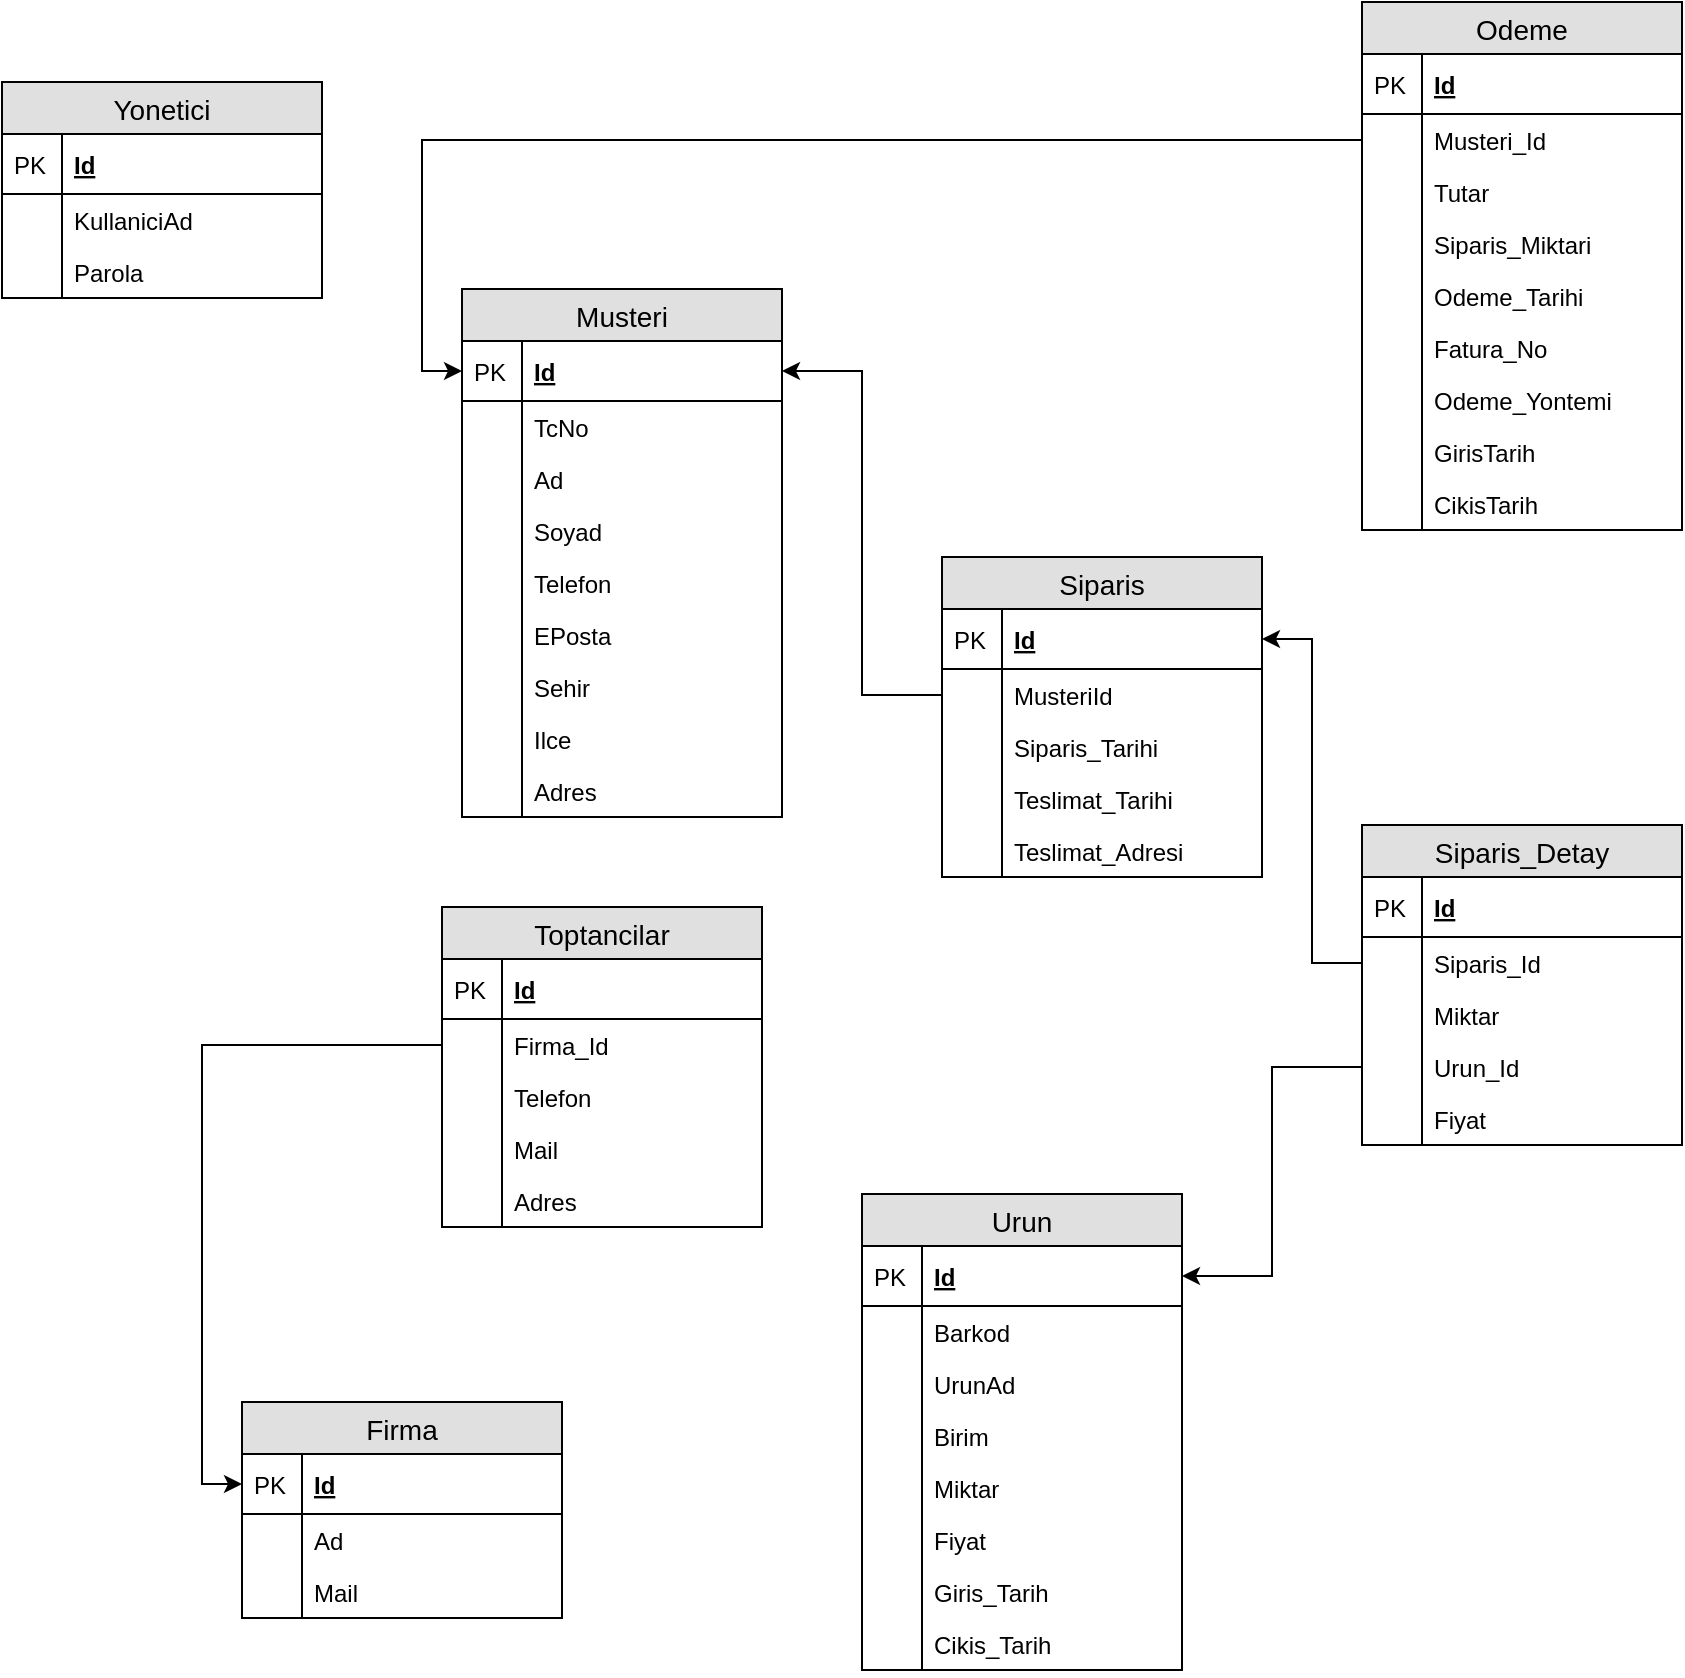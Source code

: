 <mxfile version="12.6.5" type="device"><diagram id="rigr136T71A15XiU3CnL" name="Page-1"><mxGraphModel dx="614" dy="652" grid="1" gridSize="10" guides="1" tooltips="1" connect="1" arrows="1" fold="1" page="1" pageScale="1" pageWidth="3300" pageHeight="4681" math="0" shadow="0"><root><mxCell id="0"/><mxCell id="1" parent="0"/><mxCell id="oKua-kGSN4Z7FKgRH9R5-1" value="Musteri" style="swimlane;fontStyle=0;childLayout=stackLayout;horizontal=1;startSize=26;fillColor=#e0e0e0;horizontalStack=0;resizeParent=1;resizeParentMax=0;resizeLast=0;collapsible=1;marginBottom=0;swimlaneFillColor=#ffffff;align=center;fontSize=14;" parent="1" vertex="1"><mxGeometry x="450" y="323.5" width="160" height="264" as="geometry"/></mxCell><mxCell id="oKua-kGSN4Z7FKgRH9R5-2" value="Id" style="shape=partialRectangle;top=0;left=0;right=0;bottom=1;align=left;verticalAlign=middle;fillColor=none;spacingLeft=34;spacingRight=4;overflow=hidden;rotatable=0;points=[[0,0.5],[1,0.5]];portConstraint=eastwest;dropTarget=0;fontStyle=5;fontSize=12;" parent="oKua-kGSN4Z7FKgRH9R5-1" vertex="1"><mxGeometry y="26" width="160" height="30" as="geometry"/></mxCell><mxCell id="oKua-kGSN4Z7FKgRH9R5-3" value="PK" style="shape=partialRectangle;top=0;left=0;bottom=0;fillColor=none;align=left;verticalAlign=middle;spacingLeft=4;spacingRight=4;overflow=hidden;rotatable=0;points=[];portConstraint=eastwest;part=1;fontSize=12;" parent="oKua-kGSN4Z7FKgRH9R5-2" vertex="1" connectable="0"><mxGeometry width="30" height="30" as="geometry"/></mxCell><mxCell id="oKua-kGSN4Z7FKgRH9R5-4" value="TcNo" style="shape=partialRectangle;top=0;left=0;right=0;bottom=0;align=left;verticalAlign=top;fillColor=none;spacingLeft=34;spacingRight=4;overflow=hidden;rotatable=0;points=[[0,0.5],[1,0.5]];portConstraint=eastwest;dropTarget=0;fontSize=12;" parent="oKua-kGSN4Z7FKgRH9R5-1" vertex="1"><mxGeometry y="56" width="160" height="26" as="geometry"/></mxCell><mxCell id="oKua-kGSN4Z7FKgRH9R5-5" value="" style="shape=partialRectangle;top=0;left=0;bottom=0;fillColor=none;align=left;verticalAlign=top;spacingLeft=4;spacingRight=4;overflow=hidden;rotatable=0;points=[];portConstraint=eastwest;part=1;fontSize=12;" parent="oKua-kGSN4Z7FKgRH9R5-4" vertex="1" connectable="0"><mxGeometry width="30" height="26" as="geometry"/></mxCell><mxCell id="oKua-kGSN4Z7FKgRH9R5-6" value="Ad" style="shape=partialRectangle;top=0;left=0;right=0;bottom=0;align=left;verticalAlign=top;fillColor=none;spacingLeft=34;spacingRight=4;overflow=hidden;rotatable=0;points=[[0,0.5],[1,0.5]];portConstraint=eastwest;dropTarget=0;fontSize=12;" parent="oKua-kGSN4Z7FKgRH9R5-1" vertex="1"><mxGeometry y="82" width="160" height="26" as="geometry"/></mxCell><mxCell id="oKua-kGSN4Z7FKgRH9R5-7" value="" style="shape=partialRectangle;top=0;left=0;bottom=0;fillColor=none;align=left;verticalAlign=top;spacingLeft=4;spacingRight=4;overflow=hidden;rotatable=0;points=[];portConstraint=eastwest;part=1;fontSize=12;" parent="oKua-kGSN4Z7FKgRH9R5-6" vertex="1" connectable="0"><mxGeometry width="30" height="26" as="geometry"/></mxCell><mxCell id="oKua-kGSN4Z7FKgRH9R5-8" value="Soyad" style="shape=partialRectangle;top=0;left=0;right=0;bottom=0;align=left;verticalAlign=top;fillColor=none;spacingLeft=34;spacingRight=4;overflow=hidden;rotatable=0;points=[[0,0.5],[1,0.5]];portConstraint=eastwest;dropTarget=0;fontSize=12;" parent="oKua-kGSN4Z7FKgRH9R5-1" vertex="1"><mxGeometry y="108" width="160" height="26" as="geometry"/></mxCell><mxCell id="oKua-kGSN4Z7FKgRH9R5-9" value="" style="shape=partialRectangle;top=0;left=0;bottom=0;fillColor=none;align=left;verticalAlign=top;spacingLeft=4;spacingRight=4;overflow=hidden;rotatable=0;points=[];portConstraint=eastwest;part=1;fontSize=12;" parent="oKua-kGSN4Z7FKgRH9R5-8" vertex="1" connectable="0"><mxGeometry width="30" height="26" as="geometry"/></mxCell><mxCell id="oKua-kGSN4Z7FKgRH9R5-12" value="Telefon" style="shape=partialRectangle;top=0;left=0;right=0;bottom=0;align=left;verticalAlign=top;fillColor=none;spacingLeft=34;spacingRight=4;overflow=hidden;rotatable=0;points=[[0,0.5],[1,0.5]];portConstraint=eastwest;dropTarget=0;fontSize=12;" parent="oKua-kGSN4Z7FKgRH9R5-1" vertex="1"><mxGeometry y="134" width="160" height="26" as="geometry"/></mxCell><mxCell id="oKua-kGSN4Z7FKgRH9R5-13" value="" style="shape=partialRectangle;top=0;left=0;bottom=0;fillColor=none;align=left;verticalAlign=top;spacingLeft=4;spacingRight=4;overflow=hidden;rotatable=0;points=[];portConstraint=eastwest;part=1;fontSize=12;" parent="oKua-kGSN4Z7FKgRH9R5-12" vertex="1" connectable="0"><mxGeometry width="30" height="26" as="geometry"/></mxCell><mxCell id="oKua-kGSN4Z7FKgRH9R5-14" value="EPosta" style="shape=partialRectangle;top=0;left=0;right=0;bottom=0;align=left;verticalAlign=top;fillColor=none;spacingLeft=34;spacingRight=4;overflow=hidden;rotatable=0;points=[[0,0.5],[1,0.5]];portConstraint=eastwest;dropTarget=0;fontSize=12;" parent="oKua-kGSN4Z7FKgRH9R5-1" vertex="1"><mxGeometry y="160" width="160" height="26" as="geometry"/></mxCell><mxCell id="oKua-kGSN4Z7FKgRH9R5-15" value="" style="shape=partialRectangle;top=0;left=0;bottom=0;fillColor=none;align=left;verticalAlign=top;spacingLeft=4;spacingRight=4;overflow=hidden;rotatable=0;points=[];portConstraint=eastwest;part=1;fontSize=12;" parent="oKua-kGSN4Z7FKgRH9R5-14" vertex="1" connectable="0"><mxGeometry width="30" height="26" as="geometry"/></mxCell><mxCell id="oKua-kGSN4Z7FKgRH9R5-16" value="Sehir" style="shape=partialRectangle;top=0;left=0;right=0;bottom=0;align=left;verticalAlign=top;fillColor=none;spacingLeft=34;spacingRight=4;overflow=hidden;rotatable=0;points=[[0,0.5],[1,0.5]];portConstraint=eastwest;dropTarget=0;fontSize=12;" parent="oKua-kGSN4Z7FKgRH9R5-1" vertex="1"><mxGeometry y="186" width="160" height="26" as="geometry"/></mxCell><mxCell id="oKua-kGSN4Z7FKgRH9R5-17" value="" style="shape=partialRectangle;top=0;left=0;bottom=0;fillColor=none;align=left;verticalAlign=top;spacingLeft=4;spacingRight=4;overflow=hidden;rotatable=0;points=[];portConstraint=eastwest;part=1;fontSize=12;" parent="oKua-kGSN4Z7FKgRH9R5-16" vertex="1" connectable="0"><mxGeometry width="30" height="26" as="geometry"/></mxCell><mxCell id="oKua-kGSN4Z7FKgRH9R5-18" value="Ilce" style="shape=partialRectangle;top=0;left=0;right=0;bottom=0;align=left;verticalAlign=top;fillColor=none;spacingLeft=34;spacingRight=4;overflow=hidden;rotatable=0;points=[[0,0.5],[1,0.5]];portConstraint=eastwest;dropTarget=0;fontSize=12;" parent="oKua-kGSN4Z7FKgRH9R5-1" vertex="1"><mxGeometry y="212" width="160" height="26" as="geometry"/></mxCell><mxCell id="oKua-kGSN4Z7FKgRH9R5-19" value="" style="shape=partialRectangle;top=0;left=0;bottom=0;fillColor=none;align=left;verticalAlign=top;spacingLeft=4;spacingRight=4;overflow=hidden;rotatable=0;points=[];portConstraint=eastwest;part=1;fontSize=12;" parent="oKua-kGSN4Z7FKgRH9R5-18" vertex="1" connectable="0"><mxGeometry width="30" height="26" as="geometry"/></mxCell><mxCell id="oKua-kGSN4Z7FKgRH9R5-20" value="Adres" style="shape=partialRectangle;top=0;left=0;right=0;bottom=0;align=left;verticalAlign=top;fillColor=none;spacingLeft=34;spacingRight=4;overflow=hidden;rotatable=0;points=[[0,0.5],[1,0.5]];portConstraint=eastwest;dropTarget=0;fontSize=12;" parent="oKua-kGSN4Z7FKgRH9R5-1" vertex="1"><mxGeometry y="238" width="160" height="26" as="geometry"/></mxCell><mxCell id="oKua-kGSN4Z7FKgRH9R5-21" value="" style="shape=partialRectangle;top=0;left=0;bottom=0;fillColor=none;align=left;verticalAlign=top;spacingLeft=4;spacingRight=4;overflow=hidden;rotatable=0;points=[];portConstraint=eastwest;part=1;fontSize=12;" parent="oKua-kGSN4Z7FKgRH9R5-20" vertex="1" connectable="0"><mxGeometry width="30" height="26" as="geometry"/></mxCell><mxCell id="oKua-kGSN4Z7FKgRH9R5-22" value="Urun" style="swimlane;fontStyle=0;childLayout=stackLayout;horizontal=1;startSize=26;fillColor=#e0e0e0;horizontalStack=0;resizeParent=1;resizeParentMax=0;resizeLast=0;collapsible=1;marginBottom=0;swimlaneFillColor=#ffffff;align=center;fontSize=14;" parent="1" vertex="1"><mxGeometry x="650" y="776" width="160" height="238" as="geometry"/></mxCell><mxCell id="oKua-kGSN4Z7FKgRH9R5-23" value="Id" style="shape=partialRectangle;top=0;left=0;right=0;bottom=1;align=left;verticalAlign=middle;fillColor=none;spacingLeft=34;spacingRight=4;overflow=hidden;rotatable=0;points=[[0,0.5],[1,0.5]];portConstraint=eastwest;dropTarget=0;fontStyle=5;fontSize=12;" parent="oKua-kGSN4Z7FKgRH9R5-22" vertex="1"><mxGeometry y="26" width="160" height="30" as="geometry"/></mxCell><mxCell id="oKua-kGSN4Z7FKgRH9R5-24" value="PK" style="shape=partialRectangle;top=0;left=0;bottom=0;fillColor=none;align=left;verticalAlign=middle;spacingLeft=4;spacingRight=4;overflow=hidden;rotatable=0;points=[];portConstraint=eastwest;part=1;fontSize=12;" parent="oKua-kGSN4Z7FKgRH9R5-23" vertex="1" connectable="0"><mxGeometry width="30" height="30" as="geometry"/></mxCell><mxCell id="oKua-kGSN4Z7FKgRH9R5-25" value="Barkod" style="shape=partialRectangle;top=0;left=0;right=0;bottom=0;align=left;verticalAlign=top;fillColor=none;spacingLeft=34;spacingRight=4;overflow=hidden;rotatable=0;points=[[0,0.5],[1,0.5]];portConstraint=eastwest;dropTarget=0;fontSize=12;" parent="oKua-kGSN4Z7FKgRH9R5-22" vertex="1"><mxGeometry y="56" width="160" height="26" as="geometry"/></mxCell><mxCell id="oKua-kGSN4Z7FKgRH9R5-26" value="" style="shape=partialRectangle;top=0;left=0;bottom=0;fillColor=none;align=left;verticalAlign=top;spacingLeft=4;spacingRight=4;overflow=hidden;rotatable=0;points=[];portConstraint=eastwest;part=1;fontSize=12;" parent="oKua-kGSN4Z7FKgRH9R5-25" vertex="1" connectable="0"><mxGeometry width="30" height="26" as="geometry"/></mxCell><mxCell id="oKua-kGSN4Z7FKgRH9R5-27" value="UrunAd" style="shape=partialRectangle;top=0;left=0;right=0;bottom=0;align=left;verticalAlign=top;fillColor=none;spacingLeft=34;spacingRight=4;overflow=hidden;rotatable=0;points=[[0,0.5],[1,0.5]];portConstraint=eastwest;dropTarget=0;fontSize=12;" parent="oKua-kGSN4Z7FKgRH9R5-22" vertex="1"><mxGeometry y="82" width="160" height="26" as="geometry"/></mxCell><mxCell id="oKua-kGSN4Z7FKgRH9R5-28" value="" style="shape=partialRectangle;top=0;left=0;bottom=0;fillColor=none;align=left;verticalAlign=top;spacingLeft=4;spacingRight=4;overflow=hidden;rotatable=0;points=[];portConstraint=eastwest;part=1;fontSize=12;" parent="oKua-kGSN4Z7FKgRH9R5-27" vertex="1" connectable="0"><mxGeometry width="30" height="26" as="geometry"/></mxCell><mxCell id="oKua-kGSN4Z7FKgRH9R5-31" value="Birim" style="shape=partialRectangle;top=0;left=0;right=0;bottom=0;align=left;verticalAlign=top;fillColor=none;spacingLeft=34;spacingRight=4;overflow=hidden;rotatable=0;points=[[0,0.5],[1,0.5]];portConstraint=eastwest;dropTarget=0;fontSize=12;" parent="oKua-kGSN4Z7FKgRH9R5-22" vertex="1"><mxGeometry y="108" width="160" height="26" as="geometry"/></mxCell><mxCell id="oKua-kGSN4Z7FKgRH9R5-32" value="" style="shape=partialRectangle;top=0;left=0;bottom=0;fillColor=none;align=left;verticalAlign=top;spacingLeft=4;spacingRight=4;overflow=hidden;rotatable=0;points=[];portConstraint=eastwest;part=1;fontSize=12;" parent="oKua-kGSN4Z7FKgRH9R5-31" vertex="1" connectable="0"><mxGeometry width="30" height="26" as="geometry"/></mxCell><mxCell id="oKua-kGSN4Z7FKgRH9R5-33" value="Miktar" style="shape=partialRectangle;top=0;left=0;right=0;bottom=0;align=left;verticalAlign=top;fillColor=none;spacingLeft=34;spacingRight=4;overflow=hidden;rotatable=0;points=[[0,0.5],[1,0.5]];portConstraint=eastwest;dropTarget=0;fontSize=12;" parent="oKua-kGSN4Z7FKgRH9R5-22" vertex="1"><mxGeometry y="134" width="160" height="26" as="geometry"/></mxCell><mxCell id="oKua-kGSN4Z7FKgRH9R5-34" value="" style="shape=partialRectangle;top=0;left=0;bottom=0;fillColor=none;align=left;verticalAlign=top;spacingLeft=4;spacingRight=4;overflow=hidden;rotatable=0;points=[];portConstraint=eastwest;part=1;fontSize=12;" parent="oKua-kGSN4Z7FKgRH9R5-33" vertex="1" connectable="0"><mxGeometry width="30" height="26" as="geometry"/></mxCell><mxCell id="oKua-kGSN4Z7FKgRH9R5-35" value="Fiyat" style="shape=partialRectangle;top=0;left=0;right=0;bottom=0;align=left;verticalAlign=top;fillColor=none;spacingLeft=34;spacingRight=4;overflow=hidden;rotatable=0;points=[[0,0.5],[1,0.5]];portConstraint=eastwest;dropTarget=0;fontSize=12;" parent="oKua-kGSN4Z7FKgRH9R5-22" vertex="1"><mxGeometry y="160" width="160" height="26" as="geometry"/></mxCell><mxCell id="oKua-kGSN4Z7FKgRH9R5-36" value="" style="shape=partialRectangle;top=0;left=0;bottom=0;fillColor=none;align=left;verticalAlign=top;spacingLeft=4;spacingRight=4;overflow=hidden;rotatable=0;points=[];portConstraint=eastwest;part=1;fontSize=12;" parent="oKua-kGSN4Z7FKgRH9R5-35" vertex="1" connectable="0"><mxGeometry width="30" height="26" as="geometry"/></mxCell><mxCell id="oKua-kGSN4Z7FKgRH9R5-37" value="Giris_Tarih" style="shape=partialRectangle;top=0;left=0;right=0;bottom=0;align=left;verticalAlign=top;fillColor=none;spacingLeft=34;spacingRight=4;overflow=hidden;rotatable=0;points=[[0,0.5],[1,0.5]];portConstraint=eastwest;dropTarget=0;fontSize=12;" parent="oKua-kGSN4Z7FKgRH9R5-22" vertex="1"><mxGeometry y="186" width="160" height="26" as="geometry"/></mxCell><mxCell id="oKua-kGSN4Z7FKgRH9R5-38" value="" style="shape=partialRectangle;top=0;left=0;bottom=0;fillColor=none;align=left;verticalAlign=top;spacingLeft=4;spacingRight=4;overflow=hidden;rotatable=0;points=[];portConstraint=eastwest;part=1;fontSize=12;" parent="oKua-kGSN4Z7FKgRH9R5-37" vertex="1" connectable="0"><mxGeometry width="30" height="26" as="geometry"/></mxCell><mxCell id="oKua-kGSN4Z7FKgRH9R5-39" value="Cikis_Tarih" style="shape=partialRectangle;top=0;left=0;right=0;bottom=0;align=left;verticalAlign=top;fillColor=none;spacingLeft=34;spacingRight=4;overflow=hidden;rotatable=0;points=[[0,0.5],[1,0.5]];portConstraint=eastwest;dropTarget=0;fontSize=12;" parent="oKua-kGSN4Z7FKgRH9R5-22" vertex="1"><mxGeometry y="212" width="160" height="26" as="geometry"/></mxCell><mxCell id="oKua-kGSN4Z7FKgRH9R5-40" value="" style="shape=partialRectangle;top=0;left=0;bottom=0;fillColor=none;align=left;verticalAlign=top;spacingLeft=4;spacingRight=4;overflow=hidden;rotatable=0;points=[];portConstraint=eastwest;part=1;fontSize=12;" parent="oKua-kGSN4Z7FKgRH9R5-39" vertex="1" connectable="0"><mxGeometry width="30" height="26" as="geometry"/></mxCell><mxCell id="oKua-kGSN4Z7FKgRH9R5-41" value="Odeme" style="swimlane;fontStyle=0;childLayout=stackLayout;horizontal=1;startSize=26;fillColor=#e0e0e0;horizontalStack=0;resizeParent=1;resizeParentMax=0;resizeLast=0;collapsible=1;marginBottom=0;swimlaneFillColor=#ffffff;align=center;fontSize=14;" parent="1" vertex="1"><mxGeometry x="900" y="180" width="160" height="264" as="geometry"/></mxCell><mxCell id="oKua-kGSN4Z7FKgRH9R5-42" value="Id" style="shape=partialRectangle;top=0;left=0;right=0;bottom=1;align=left;verticalAlign=middle;fillColor=none;spacingLeft=34;spacingRight=4;overflow=hidden;rotatable=0;points=[[0,0.5],[1,0.5]];portConstraint=eastwest;dropTarget=0;fontStyle=5;fontSize=12;" parent="oKua-kGSN4Z7FKgRH9R5-41" vertex="1"><mxGeometry y="26" width="160" height="30" as="geometry"/></mxCell><mxCell id="oKua-kGSN4Z7FKgRH9R5-43" value="PK" style="shape=partialRectangle;top=0;left=0;bottom=0;fillColor=none;align=left;verticalAlign=middle;spacingLeft=4;spacingRight=4;overflow=hidden;rotatable=0;points=[];portConstraint=eastwest;part=1;fontSize=12;" parent="oKua-kGSN4Z7FKgRH9R5-42" vertex="1" connectable="0"><mxGeometry width="30" height="30" as="geometry"/></mxCell><mxCell id="oKua-kGSN4Z7FKgRH9R5-44" value="Musteri_Id" style="shape=partialRectangle;top=0;left=0;right=0;bottom=0;align=left;verticalAlign=top;fillColor=none;spacingLeft=34;spacingRight=4;overflow=hidden;rotatable=0;points=[[0,0.5],[1,0.5]];portConstraint=eastwest;dropTarget=0;fontSize=12;" parent="oKua-kGSN4Z7FKgRH9R5-41" vertex="1"><mxGeometry y="56" width="160" height="26" as="geometry"/></mxCell><mxCell id="oKua-kGSN4Z7FKgRH9R5-45" value="" style="shape=partialRectangle;top=0;left=0;bottom=0;fillColor=none;align=left;verticalAlign=top;spacingLeft=4;spacingRight=4;overflow=hidden;rotatable=0;points=[];portConstraint=eastwest;part=1;fontSize=12;" parent="oKua-kGSN4Z7FKgRH9R5-44" vertex="1" connectable="0"><mxGeometry width="30" height="26" as="geometry"/></mxCell><mxCell id="oKua-kGSN4Z7FKgRH9R5-46" value="Tutar" style="shape=partialRectangle;top=0;left=0;right=0;bottom=0;align=left;verticalAlign=top;fillColor=none;spacingLeft=34;spacingRight=4;overflow=hidden;rotatable=0;points=[[0,0.5],[1,0.5]];portConstraint=eastwest;dropTarget=0;fontSize=12;" parent="oKua-kGSN4Z7FKgRH9R5-41" vertex="1"><mxGeometry y="82" width="160" height="26" as="geometry"/></mxCell><mxCell id="oKua-kGSN4Z7FKgRH9R5-47" value="" style="shape=partialRectangle;top=0;left=0;bottom=0;fillColor=none;align=left;verticalAlign=top;spacingLeft=4;spacingRight=4;overflow=hidden;rotatable=0;points=[];portConstraint=eastwest;part=1;fontSize=12;" parent="oKua-kGSN4Z7FKgRH9R5-46" vertex="1" connectable="0"><mxGeometry width="30" height="26" as="geometry"/></mxCell><mxCell id="oKua-kGSN4Z7FKgRH9R5-48" value="Siparis_Miktari" style="shape=partialRectangle;top=0;left=0;right=0;bottom=0;align=left;verticalAlign=top;fillColor=none;spacingLeft=34;spacingRight=4;overflow=hidden;rotatable=0;points=[[0,0.5],[1,0.5]];portConstraint=eastwest;dropTarget=0;fontSize=12;" parent="oKua-kGSN4Z7FKgRH9R5-41" vertex="1"><mxGeometry y="108" width="160" height="26" as="geometry"/></mxCell><mxCell id="oKua-kGSN4Z7FKgRH9R5-49" value="" style="shape=partialRectangle;top=0;left=0;bottom=0;fillColor=none;align=left;verticalAlign=top;spacingLeft=4;spacingRight=4;overflow=hidden;rotatable=0;points=[];portConstraint=eastwest;part=1;fontSize=12;" parent="oKua-kGSN4Z7FKgRH9R5-48" vertex="1" connectable="0"><mxGeometry width="30" height="26" as="geometry"/></mxCell><mxCell id="oKua-kGSN4Z7FKgRH9R5-50" value="Odeme_Tarihi" style="shape=partialRectangle;top=0;left=0;right=0;bottom=0;align=left;verticalAlign=top;fillColor=none;spacingLeft=34;spacingRight=4;overflow=hidden;rotatable=0;points=[[0,0.5],[1,0.5]];portConstraint=eastwest;dropTarget=0;fontSize=12;" parent="oKua-kGSN4Z7FKgRH9R5-41" vertex="1"><mxGeometry y="134" width="160" height="26" as="geometry"/></mxCell><mxCell id="oKua-kGSN4Z7FKgRH9R5-51" value="" style="shape=partialRectangle;top=0;left=0;bottom=0;fillColor=none;align=left;verticalAlign=top;spacingLeft=4;spacingRight=4;overflow=hidden;rotatable=0;points=[];portConstraint=eastwest;part=1;fontSize=12;" parent="oKua-kGSN4Z7FKgRH9R5-50" vertex="1" connectable="0"><mxGeometry width="30" height="26" as="geometry"/></mxCell><mxCell id="oKua-kGSN4Z7FKgRH9R5-52" value="Fatura_No" style="shape=partialRectangle;top=0;left=0;right=0;bottom=0;align=left;verticalAlign=top;fillColor=none;spacingLeft=34;spacingRight=4;overflow=hidden;rotatable=0;points=[[0,0.5],[1,0.5]];portConstraint=eastwest;dropTarget=0;fontSize=12;" parent="oKua-kGSN4Z7FKgRH9R5-41" vertex="1"><mxGeometry y="160" width="160" height="26" as="geometry"/></mxCell><mxCell id="oKua-kGSN4Z7FKgRH9R5-53" value="" style="shape=partialRectangle;top=0;left=0;bottom=0;fillColor=none;align=left;verticalAlign=top;spacingLeft=4;spacingRight=4;overflow=hidden;rotatable=0;points=[];portConstraint=eastwest;part=1;fontSize=12;" parent="oKua-kGSN4Z7FKgRH9R5-52" vertex="1" connectable="0"><mxGeometry width="30" height="26" as="geometry"/></mxCell><mxCell id="oKua-kGSN4Z7FKgRH9R5-54" value="Odeme_Yontemi" style="shape=partialRectangle;top=0;left=0;right=0;bottom=0;align=left;verticalAlign=top;fillColor=none;spacingLeft=34;spacingRight=4;overflow=hidden;rotatable=0;points=[[0,0.5],[1,0.5]];portConstraint=eastwest;dropTarget=0;fontSize=12;" parent="oKua-kGSN4Z7FKgRH9R5-41" vertex="1"><mxGeometry y="186" width="160" height="26" as="geometry"/></mxCell><mxCell id="oKua-kGSN4Z7FKgRH9R5-55" value="" style="shape=partialRectangle;top=0;left=0;bottom=0;fillColor=none;align=left;verticalAlign=top;spacingLeft=4;spacingRight=4;overflow=hidden;rotatable=0;points=[];portConstraint=eastwest;part=1;fontSize=12;" parent="oKua-kGSN4Z7FKgRH9R5-54" vertex="1" connectable="0"><mxGeometry width="30" height="26" as="geometry"/></mxCell><mxCell id="oKua-kGSN4Z7FKgRH9R5-56" value="GirisTarih" style="shape=partialRectangle;top=0;left=0;right=0;bottom=0;align=left;verticalAlign=top;fillColor=none;spacingLeft=34;spacingRight=4;overflow=hidden;rotatable=0;points=[[0,0.5],[1,0.5]];portConstraint=eastwest;dropTarget=0;fontSize=12;" parent="oKua-kGSN4Z7FKgRH9R5-41" vertex="1"><mxGeometry y="212" width="160" height="26" as="geometry"/></mxCell><mxCell id="oKua-kGSN4Z7FKgRH9R5-57" value="" style="shape=partialRectangle;top=0;left=0;bottom=0;fillColor=none;align=left;verticalAlign=top;spacingLeft=4;spacingRight=4;overflow=hidden;rotatable=0;points=[];portConstraint=eastwest;part=1;fontSize=12;" parent="oKua-kGSN4Z7FKgRH9R5-56" vertex="1" connectable="0"><mxGeometry width="30" height="26" as="geometry"/></mxCell><mxCell id="oKua-kGSN4Z7FKgRH9R5-58" value="CikisTarih" style="shape=partialRectangle;top=0;left=0;right=0;bottom=0;align=left;verticalAlign=top;fillColor=none;spacingLeft=34;spacingRight=4;overflow=hidden;rotatable=0;points=[[0,0.5],[1,0.5]];portConstraint=eastwest;dropTarget=0;fontSize=12;" parent="oKua-kGSN4Z7FKgRH9R5-41" vertex="1"><mxGeometry y="238" width="160" height="26" as="geometry"/></mxCell><mxCell id="oKua-kGSN4Z7FKgRH9R5-59" value="" style="shape=partialRectangle;top=0;left=0;bottom=0;fillColor=none;align=left;verticalAlign=top;spacingLeft=4;spacingRight=4;overflow=hidden;rotatable=0;points=[];portConstraint=eastwest;part=1;fontSize=12;" parent="oKua-kGSN4Z7FKgRH9R5-58" vertex="1" connectable="0"><mxGeometry width="30" height="26" as="geometry"/></mxCell><mxCell id="oKua-kGSN4Z7FKgRH9R5-60" value="Siparis" style="swimlane;fontStyle=0;childLayout=stackLayout;horizontal=1;startSize=26;fillColor=#e0e0e0;horizontalStack=0;resizeParent=1;resizeParentMax=0;resizeLast=0;collapsible=1;marginBottom=0;swimlaneFillColor=#ffffff;align=center;fontSize=14;" parent="1" vertex="1"><mxGeometry x="690" y="457.5" width="160" height="160" as="geometry"/></mxCell><mxCell id="oKua-kGSN4Z7FKgRH9R5-61" value="Id" style="shape=partialRectangle;top=0;left=0;right=0;bottom=1;align=left;verticalAlign=middle;fillColor=none;spacingLeft=34;spacingRight=4;overflow=hidden;rotatable=0;points=[[0,0.5],[1,0.5]];portConstraint=eastwest;dropTarget=0;fontStyle=5;fontSize=12;" parent="oKua-kGSN4Z7FKgRH9R5-60" vertex="1"><mxGeometry y="26" width="160" height="30" as="geometry"/></mxCell><mxCell id="oKua-kGSN4Z7FKgRH9R5-62" value="PK" style="shape=partialRectangle;top=0;left=0;bottom=0;fillColor=none;align=left;verticalAlign=middle;spacingLeft=4;spacingRight=4;overflow=hidden;rotatable=0;points=[];portConstraint=eastwest;part=1;fontSize=12;" parent="oKua-kGSN4Z7FKgRH9R5-61" vertex="1" connectable="0"><mxGeometry width="30" height="30" as="geometry"/></mxCell><mxCell id="oKua-kGSN4Z7FKgRH9R5-63" value="MusteriId" style="shape=partialRectangle;top=0;left=0;right=0;bottom=0;align=left;verticalAlign=top;fillColor=none;spacingLeft=34;spacingRight=4;overflow=hidden;rotatable=0;points=[[0,0.5],[1,0.5]];portConstraint=eastwest;dropTarget=0;fontSize=12;" parent="oKua-kGSN4Z7FKgRH9R5-60" vertex="1"><mxGeometry y="56" width="160" height="26" as="geometry"/></mxCell><mxCell id="oKua-kGSN4Z7FKgRH9R5-64" value="" style="shape=partialRectangle;top=0;left=0;bottom=0;fillColor=none;align=left;verticalAlign=top;spacingLeft=4;spacingRight=4;overflow=hidden;rotatable=0;points=[];portConstraint=eastwest;part=1;fontSize=12;" parent="oKua-kGSN4Z7FKgRH9R5-63" vertex="1" connectable="0"><mxGeometry width="30" height="26" as="geometry"/></mxCell><mxCell id="oKua-kGSN4Z7FKgRH9R5-65" value="Siparis_Tarihi" style="shape=partialRectangle;top=0;left=0;right=0;bottom=0;align=left;verticalAlign=top;fillColor=none;spacingLeft=34;spacingRight=4;overflow=hidden;rotatable=0;points=[[0,0.5],[1,0.5]];portConstraint=eastwest;dropTarget=0;fontSize=12;" parent="oKua-kGSN4Z7FKgRH9R5-60" vertex="1"><mxGeometry y="82" width="160" height="26" as="geometry"/></mxCell><mxCell id="oKua-kGSN4Z7FKgRH9R5-66" value="" style="shape=partialRectangle;top=0;left=0;bottom=0;fillColor=none;align=left;verticalAlign=top;spacingLeft=4;spacingRight=4;overflow=hidden;rotatable=0;points=[];portConstraint=eastwest;part=1;fontSize=12;" parent="oKua-kGSN4Z7FKgRH9R5-65" vertex="1" connectable="0"><mxGeometry width="30" height="26" as="geometry"/></mxCell><mxCell id="oKua-kGSN4Z7FKgRH9R5-67" value="Teslimat_Tarihi" style="shape=partialRectangle;top=0;left=0;right=0;bottom=0;align=left;verticalAlign=top;fillColor=none;spacingLeft=34;spacingRight=4;overflow=hidden;rotatable=0;points=[[0,0.5],[1,0.5]];portConstraint=eastwest;dropTarget=0;fontSize=12;" parent="oKua-kGSN4Z7FKgRH9R5-60" vertex="1"><mxGeometry y="108" width="160" height="26" as="geometry"/></mxCell><mxCell id="oKua-kGSN4Z7FKgRH9R5-68" value="" style="shape=partialRectangle;top=0;left=0;bottom=0;fillColor=none;align=left;verticalAlign=top;spacingLeft=4;spacingRight=4;overflow=hidden;rotatable=0;points=[];portConstraint=eastwest;part=1;fontSize=12;" parent="oKua-kGSN4Z7FKgRH9R5-67" vertex="1" connectable="0"><mxGeometry width="30" height="26" as="geometry"/></mxCell><mxCell id="oKua-kGSN4Z7FKgRH9R5-69" value="Teslimat_Adresi" style="shape=partialRectangle;top=0;left=0;right=0;bottom=0;align=left;verticalAlign=top;fillColor=none;spacingLeft=34;spacingRight=4;overflow=hidden;rotatable=0;points=[[0,0.5],[1,0.5]];portConstraint=eastwest;dropTarget=0;fontSize=12;" parent="oKua-kGSN4Z7FKgRH9R5-60" vertex="1"><mxGeometry y="134" width="160" height="26" as="geometry"/></mxCell><mxCell id="oKua-kGSN4Z7FKgRH9R5-70" value="" style="shape=partialRectangle;top=0;left=0;bottom=0;fillColor=none;align=left;verticalAlign=top;spacingLeft=4;spacingRight=4;overflow=hidden;rotatable=0;points=[];portConstraint=eastwest;part=1;fontSize=12;" parent="oKua-kGSN4Z7FKgRH9R5-69" vertex="1" connectable="0"><mxGeometry width="30" height="26" as="geometry"/></mxCell><mxCell id="oKua-kGSN4Z7FKgRH9R5-79" value="Siparis_Detay" style="swimlane;fontStyle=0;childLayout=stackLayout;horizontal=1;startSize=26;fillColor=#e0e0e0;horizontalStack=0;resizeParent=1;resizeParentMax=0;resizeLast=0;collapsible=1;marginBottom=0;swimlaneFillColor=#ffffff;align=center;fontSize=14;" parent="1" vertex="1"><mxGeometry x="900" y="591.5" width="160" height="160" as="geometry"/></mxCell><mxCell id="oKua-kGSN4Z7FKgRH9R5-80" value="Id" style="shape=partialRectangle;top=0;left=0;right=0;bottom=1;align=left;verticalAlign=middle;fillColor=none;spacingLeft=34;spacingRight=4;overflow=hidden;rotatable=0;points=[[0,0.5],[1,0.5]];portConstraint=eastwest;dropTarget=0;fontStyle=5;fontSize=12;" parent="oKua-kGSN4Z7FKgRH9R5-79" vertex="1"><mxGeometry y="26" width="160" height="30" as="geometry"/></mxCell><mxCell id="oKua-kGSN4Z7FKgRH9R5-81" value="PK" style="shape=partialRectangle;top=0;left=0;bottom=0;fillColor=none;align=left;verticalAlign=middle;spacingLeft=4;spacingRight=4;overflow=hidden;rotatable=0;points=[];portConstraint=eastwest;part=1;fontSize=12;" parent="oKua-kGSN4Z7FKgRH9R5-80" vertex="1" connectable="0"><mxGeometry width="30" height="30" as="geometry"/></mxCell><mxCell id="oKua-kGSN4Z7FKgRH9R5-104" value="Siparis_Id" style="shape=partialRectangle;top=0;left=0;right=0;bottom=0;align=left;verticalAlign=top;fillColor=none;spacingLeft=34;spacingRight=4;overflow=hidden;rotatable=0;points=[[0,0.5],[1,0.5]];portConstraint=eastwest;dropTarget=0;fontSize=12;" parent="oKua-kGSN4Z7FKgRH9R5-79" vertex="1"><mxGeometry y="56" width="160" height="26" as="geometry"/></mxCell><mxCell id="oKua-kGSN4Z7FKgRH9R5-105" value="" style="shape=partialRectangle;top=0;left=0;bottom=0;fillColor=none;align=left;verticalAlign=top;spacingLeft=4;spacingRight=4;overflow=hidden;rotatable=0;points=[];portConstraint=eastwest;part=1;fontSize=12;" parent="oKua-kGSN4Z7FKgRH9R5-104" vertex="1" connectable="0"><mxGeometry width="30" height="26" as="geometry"/></mxCell><mxCell id="oKua-kGSN4Z7FKgRH9R5-82" value="Miktar" style="shape=partialRectangle;top=0;left=0;right=0;bottom=0;align=left;verticalAlign=top;fillColor=none;spacingLeft=34;spacingRight=4;overflow=hidden;rotatable=0;points=[[0,0.5],[1,0.5]];portConstraint=eastwest;dropTarget=0;fontSize=12;" parent="oKua-kGSN4Z7FKgRH9R5-79" vertex="1"><mxGeometry y="82" width="160" height="26" as="geometry"/></mxCell><mxCell id="oKua-kGSN4Z7FKgRH9R5-83" value="" style="shape=partialRectangle;top=0;left=0;bottom=0;fillColor=none;align=left;verticalAlign=top;spacingLeft=4;spacingRight=4;overflow=hidden;rotatable=0;points=[];portConstraint=eastwest;part=1;fontSize=12;" parent="oKua-kGSN4Z7FKgRH9R5-82" vertex="1" connectable="0"><mxGeometry width="30" height="26" as="geometry"/></mxCell><mxCell id="oKua-kGSN4Z7FKgRH9R5-84" value="Urun_Id" style="shape=partialRectangle;top=0;left=0;right=0;bottom=0;align=left;verticalAlign=top;fillColor=none;spacingLeft=34;spacingRight=4;overflow=hidden;rotatable=0;points=[[0,0.5],[1,0.5]];portConstraint=eastwest;dropTarget=0;fontSize=12;" parent="oKua-kGSN4Z7FKgRH9R5-79" vertex="1"><mxGeometry y="108" width="160" height="26" as="geometry"/></mxCell><mxCell id="oKua-kGSN4Z7FKgRH9R5-85" value="" style="shape=partialRectangle;top=0;left=0;bottom=0;fillColor=none;align=left;verticalAlign=top;spacingLeft=4;spacingRight=4;overflow=hidden;rotatable=0;points=[];portConstraint=eastwest;part=1;fontSize=12;" parent="oKua-kGSN4Z7FKgRH9R5-84" vertex="1" connectable="0"><mxGeometry width="30" height="26" as="geometry"/></mxCell><mxCell id="oKua-kGSN4Z7FKgRH9R5-86" value="Fiyat" style="shape=partialRectangle;top=0;left=0;right=0;bottom=0;align=left;verticalAlign=top;fillColor=none;spacingLeft=34;spacingRight=4;overflow=hidden;rotatable=0;points=[[0,0.5],[1,0.5]];portConstraint=eastwest;dropTarget=0;fontSize=12;" parent="oKua-kGSN4Z7FKgRH9R5-79" vertex="1"><mxGeometry y="134" width="160" height="26" as="geometry"/></mxCell><mxCell id="oKua-kGSN4Z7FKgRH9R5-87" value="" style="shape=partialRectangle;top=0;left=0;bottom=0;fillColor=none;align=left;verticalAlign=top;spacingLeft=4;spacingRight=4;overflow=hidden;rotatable=0;points=[];portConstraint=eastwest;part=1;fontSize=12;" parent="oKua-kGSN4Z7FKgRH9R5-86" vertex="1" connectable="0"><mxGeometry width="30" height="26" as="geometry"/></mxCell><mxCell id="oKua-kGSN4Z7FKgRH9R5-90" value="Toptancilar" style="swimlane;fontStyle=0;childLayout=stackLayout;horizontal=1;startSize=26;fillColor=#e0e0e0;horizontalStack=0;resizeParent=1;resizeParentMax=0;resizeLast=0;collapsible=1;marginBottom=0;swimlaneFillColor=#ffffff;align=center;fontSize=14;" parent="1" vertex="1"><mxGeometry x="440" y="632.5" width="160" height="160" as="geometry"/></mxCell><mxCell id="oKua-kGSN4Z7FKgRH9R5-91" value="Id" style="shape=partialRectangle;top=0;left=0;right=0;bottom=1;align=left;verticalAlign=middle;fillColor=none;spacingLeft=34;spacingRight=4;overflow=hidden;rotatable=0;points=[[0,0.5],[1,0.5]];portConstraint=eastwest;dropTarget=0;fontStyle=5;fontSize=12;" parent="oKua-kGSN4Z7FKgRH9R5-90" vertex="1"><mxGeometry y="26" width="160" height="30" as="geometry"/></mxCell><mxCell id="oKua-kGSN4Z7FKgRH9R5-92" value="PK" style="shape=partialRectangle;top=0;left=0;bottom=0;fillColor=none;align=left;verticalAlign=middle;spacingLeft=4;spacingRight=4;overflow=hidden;rotatable=0;points=[];portConstraint=eastwest;part=1;fontSize=12;" parent="oKua-kGSN4Z7FKgRH9R5-91" vertex="1" connectable="0"><mxGeometry width="30" height="30" as="geometry"/></mxCell><mxCell id="oKua-kGSN4Z7FKgRH9R5-93" value="Firma_Id" style="shape=partialRectangle;top=0;left=0;right=0;bottom=0;align=left;verticalAlign=top;fillColor=none;spacingLeft=34;spacingRight=4;overflow=hidden;rotatable=0;points=[[0,0.5],[1,0.5]];portConstraint=eastwest;dropTarget=0;fontSize=12;" parent="oKua-kGSN4Z7FKgRH9R5-90" vertex="1"><mxGeometry y="56" width="160" height="26" as="geometry"/></mxCell><mxCell id="oKua-kGSN4Z7FKgRH9R5-94" value="" style="shape=partialRectangle;top=0;left=0;bottom=0;fillColor=none;align=left;verticalAlign=top;spacingLeft=4;spacingRight=4;overflow=hidden;rotatable=0;points=[];portConstraint=eastwest;part=1;fontSize=12;" parent="oKua-kGSN4Z7FKgRH9R5-93" vertex="1" connectable="0"><mxGeometry width="30" height="26" as="geometry"/></mxCell><mxCell id="oKua-kGSN4Z7FKgRH9R5-95" value="Telefon" style="shape=partialRectangle;top=0;left=0;right=0;bottom=0;align=left;verticalAlign=top;fillColor=none;spacingLeft=34;spacingRight=4;overflow=hidden;rotatable=0;points=[[0,0.5],[1,0.5]];portConstraint=eastwest;dropTarget=0;fontSize=12;" parent="oKua-kGSN4Z7FKgRH9R5-90" vertex="1"><mxGeometry y="82" width="160" height="26" as="geometry"/></mxCell><mxCell id="oKua-kGSN4Z7FKgRH9R5-96" value="" style="shape=partialRectangle;top=0;left=0;bottom=0;fillColor=none;align=left;verticalAlign=top;spacingLeft=4;spacingRight=4;overflow=hidden;rotatable=0;points=[];portConstraint=eastwest;part=1;fontSize=12;" parent="oKua-kGSN4Z7FKgRH9R5-95" vertex="1" connectable="0"><mxGeometry width="30" height="26" as="geometry"/></mxCell><mxCell id="oKua-kGSN4Z7FKgRH9R5-97" value="Mail" style="shape=partialRectangle;top=0;left=0;right=0;bottom=0;align=left;verticalAlign=top;fillColor=none;spacingLeft=34;spacingRight=4;overflow=hidden;rotatable=0;points=[[0,0.5],[1,0.5]];portConstraint=eastwest;dropTarget=0;fontSize=12;" parent="oKua-kGSN4Z7FKgRH9R5-90" vertex="1"><mxGeometry y="108" width="160" height="26" as="geometry"/></mxCell><mxCell id="oKua-kGSN4Z7FKgRH9R5-98" value="" style="shape=partialRectangle;top=0;left=0;bottom=0;fillColor=none;align=left;verticalAlign=top;spacingLeft=4;spacingRight=4;overflow=hidden;rotatable=0;points=[];portConstraint=eastwest;part=1;fontSize=12;" parent="oKua-kGSN4Z7FKgRH9R5-97" vertex="1" connectable="0"><mxGeometry width="30" height="26" as="geometry"/></mxCell><mxCell id="oKua-kGSN4Z7FKgRH9R5-101" value="Adres" style="shape=partialRectangle;top=0;left=0;right=0;bottom=0;align=left;verticalAlign=top;fillColor=none;spacingLeft=34;spacingRight=4;overflow=hidden;rotatable=0;points=[[0,0.5],[1,0.5]];portConstraint=eastwest;dropTarget=0;fontSize=12;" parent="oKua-kGSN4Z7FKgRH9R5-90" vertex="1"><mxGeometry y="134" width="160" height="26" as="geometry"/></mxCell><mxCell id="oKua-kGSN4Z7FKgRH9R5-102" value="" style="shape=partialRectangle;top=0;left=0;bottom=0;fillColor=none;align=left;verticalAlign=top;spacingLeft=4;spacingRight=4;overflow=hidden;rotatable=0;points=[];portConstraint=eastwest;part=1;fontSize=12;" parent="oKua-kGSN4Z7FKgRH9R5-101" vertex="1" connectable="0"><mxGeometry width="30" height="26" as="geometry"/></mxCell><mxCell id="oKua-kGSN4Z7FKgRH9R5-103" style="edgeStyle=orthogonalEdgeStyle;rounded=0;orthogonalLoop=1;jettySize=auto;html=1;exitX=0;exitY=0.5;exitDx=0;exitDy=0;entryX=1;entryY=0.5;entryDx=0;entryDy=0;" parent="1" source="oKua-kGSN4Z7FKgRH9R5-63" target="oKua-kGSN4Z7FKgRH9R5-2" edge="1"><mxGeometry relative="1" as="geometry"/></mxCell><mxCell id="oKua-kGSN4Z7FKgRH9R5-106" style="edgeStyle=orthogonalEdgeStyle;rounded=0;orthogonalLoop=1;jettySize=auto;html=1;exitX=0;exitY=0.5;exitDx=0;exitDy=0;entryX=1;entryY=0.5;entryDx=0;entryDy=0;" parent="1" source="oKua-kGSN4Z7FKgRH9R5-104" target="oKua-kGSN4Z7FKgRH9R5-61" edge="1"><mxGeometry relative="1" as="geometry"/></mxCell><mxCell id="CBQ033dgL_cSsyeAr_BG-2" value="Firma" style="swimlane;fontStyle=0;childLayout=stackLayout;horizontal=1;startSize=26;fillColor=#e0e0e0;horizontalStack=0;resizeParent=1;resizeParentMax=0;resizeLast=0;collapsible=1;marginBottom=0;swimlaneFillColor=#ffffff;align=center;fontSize=14;" vertex="1" parent="1"><mxGeometry x="340" y="880" width="160" height="108" as="geometry"/></mxCell><mxCell id="CBQ033dgL_cSsyeAr_BG-3" value="Id" style="shape=partialRectangle;top=0;left=0;right=0;bottom=1;align=left;verticalAlign=middle;fillColor=none;spacingLeft=34;spacingRight=4;overflow=hidden;rotatable=0;points=[[0,0.5],[1,0.5]];portConstraint=eastwest;dropTarget=0;fontStyle=5;fontSize=12;" vertex="1" parent="CBQ033dgL_cSsyeAr_BG-2"><mxGeometry y="26" width="160" height="30" as="geometry"/></mxCell><mxCell id="CBQ033dgL_cSsyeAr_BG-4" value="PK" style="shape=partialRectangle;top=0;left=0;bottom=0;fillColor=none;align=left;verticalAlign=middle;spacingLeft=4;spacingRight=4;overflow=hidden;rotatable=0;points=[];portConstraint=eastwest;part=1;fontSize=12;" vertex="1" connectable="0" parent="CBQ033dgL_cSsyeAr_BG-3"><mxGeometry width="30" height="30" as="geometry"/></mxCell><mxCell id="CBQ033dgL_cSsyeAr_BG-5" value="Ad" style="shape=partialRectangle;top=0;left=0;right=0;bottom=0;align=left;verticalAlign=top;fillColor=none;spacingLeft=34;spacingRight=4;overflow=hidden;rotatable=0;points=[[0,0.5],[1,0.5]];portConstraint=eastwest;dropTarget=0;fontSize=12;" vertex="1" parent="CBQ033dgL_cSsyeAr_BG-2"><mxGeometry y="56" width="160" height="26" as="geometry"/></mxCell><mxCell id="CBQ033dgL_cSsyeAr_BG-6" value="" style="shape=partialRectangle;top=0;left=0;bottom=0;fillColor=none;align=left;verticalAlign=top;spacingLeft=4;spacingRight=4;overflow=hidden;rotatable=0;points=[];portConstraint=eastwest;part=1;fontSize=12;" vertex="1" connectable="0" parent="CBQ033dgL_cSsyeAr_BG-5"><mxGeometry width="30" height="26" as="geometry"/></mxCell><mxCell id="CBQ033dgL_cSsyeAr_BG-9" value="Mail" style="shape=partialRectangle;top=0;left=0;right=0;bottom=0;align=left;verticalAlign=top;fillColor=none;spacingLeft=34;spacingRight=4;overflow=hidden;rotatable=0;points=[[0,0.5],[1,0.5]];portConstraint=eastwest;dropTarget=0;fontSize=12;" vertex="1" parent="CBQ033dgL_cSsyeAr_BG-2"><mxGeometry y="82" width="160" height="26" as="geometry"/></mxCell><mxCell id="CBQ033dgL_cSsyeAr_BG-10" value="" style="shape=partialRectangle;top=0;left=0;bottom=0;fillColor=none;align=left;verticalAlign=top;spacingLeft=4;spacingRight=4;overflow=hidden;rotatable=0;points=[];portConstraint=eastwest;part=1;fontSize=12;" vertex="1" connectable="0" parent="CBQ033dgL_cSsyeAr_BG-9"><mxGeometry width="30" height="26" as="geometry"/></mxCell><mxCell id="CBQ033dgL_cSsyeAr_BG-15" style="edgeStyle=orthogonalEdgeStyle;rounded=0;orthogonalLoop=1;jettySize=auto;html=1;exitX=0;exitY=0.5;exitDx=0;exitDy=0;entryX=0;entryY=0.5;entryDx=0;entryDy=0;" edge="1" parent="1" source="oKua-kGSN4Z7FKgRH9R5-93" target="CBQ033dgL_cSsyeAr_BG-3"><mxGeometry relative="1" as="geometry"/></mxCell><mxCell id="CBQ033dgL_cSsyeAr_BG-16" style="edgeStyle=orthogonalEdgeStyle;rounded=0;orthogonalLoop=1;jettySize=auto;html=1;exitX=0;exitY=0.5;exitDx=0;exitDy=0;entryX=1;entryY=0.5;entryDx=0;entryDy=0;" edge="1" parent="1" source="oKua-kGSN4Z7FKgRH9R5-84" target="oKua-kGSN4Z7FKgRH9R5-23"><mxGeometry relative="1" as="geometry"/></mxCell><mxCell id="CBQ033dgL_cSsyeAr_BG-17" style="edgeStyle=orthogonalEdgeStyle;rounded=0;orthogonalLoop=1;jettySize=auto;html=1;exitX=0;exitY=0.5;exitDx=0;exitDy=0;entryX=0;entryY=0.5;entryDx=0;entryDy=0;" edge="1" parent="1" source="oKua-kGSN4Z7FKgRH9R5-44" target="oKua-kGSN4Z7FKgRH9R5-2"><mxGeometry relative="1" as="geometry"><Array as="points"><mxPoint x="430" y="249"/><mxPoint x="430" y="365"/></Array></mxGeometry></mxCell><mxCell id="CBQ033dgL_cSsyeAr_BG-38" value="Yonetici" style="swimlane;fontStyle=0;childLayout=stackLayout;horizontal=1;startSize=26;fillColor=#e0e0e0;horizontalStack=0;resizeParent=1;resizeParentMax=0;resizeLast=0;collapsible=1;marginBottom=0;swimlaneFillColor=#ffffff;align=center;fontSize=14;" vertex="1" parent="1"><mxGeometry x="220" y="220" width="160" height="108" as="geometry"/></mxCell><mxCell id="CBQ033dgL_cSsyeAr_BG-39" value="Id" style="shape=partialRectangle;top=0;left=0;right=0;bottom=1;align=left;verticalAlign=middle;fillColor=none;spacingLeft=34;spacingRight=4;overflow=hidden;rotatable=0;points=[[0,0.5],[1,0.5]];portConstraint=eastwest;dropTarget=0;fontStyle=5;fontSize=12;" vertex="1" parent="CBQ033dgL_cSsyeAr_BG-38"><mxGeometry y="26" width="160" height="30" as="geometry"/></mxCell><mxCell id="CBQ033dgL_cSsyeAr_BG-40" value="PK" style="shape=partialRectangle;top=0;left=0;bottom=0;fillColor=none;align=left;verticalAlign=middle;spacingLeft=4;spacingRight=4;overflow=hidden;rotatable=0;points=[];portConstraint=eastwest;part=1;fontSize=12;" vertex="1" connectable="0" parent="CBQ033dgL_cSsyeAr_BG-39"><mxGeometry width="30" height="30" as="geometry"/></mxCell><mxCell id="CBQ033dgL_cSsyeAr_BG-41" value="KullaniciAd" style="shape=partialRectangle;top=0;left=0;right=0;bottom=0;align=left;verticalAlign=top;fillColor=none;spacingLeft=34;spacingRight=4;overflow=hidden;rotatable=0;points=[[0,0.5],[1,0.5]];portConstraint=eastwest;dropTarget=0;fontSize=12;" vertex="1" parent="CBQ033dgL_cSsyeAr_BG-38"><mxGeometry y="56" width="160" height="26" as="geometry"/></mxCell><mxCell id="CBQ033dgL_cSsyeAr_BG-42" value="" style="shape=partialRectangle;top=0;left=0;bottom=0;fillColor=none;align=left;verticalAlign=top;spacingLeft=4;spacingRight=4;overflow=hidden;rotatable=0;points=[];portConstraint=eastwest;part=1;fontSize=12;" vertex="1" connectable="0" parent="CBQ033dgL_cSsyeAr_BG-41"><mxGeometry width="30" height="26" as="geometry"/></mxCell><mxCell id="CBQ033dgL_cSsyeAr_BG-43" value="Parola" style="shape=partialRectangle;top=0;left=0;right=0;bottom=0;align=left;verticalAlign=top;fillColor=none;spacingLeft=34;spacingRight=4;overflow=hidden;rotatable=0;points=[[0,0.5],[1,0.5]];portConstraint=eastwest;dropTarget=0;fontSize=12;" vertex="1" parent="CBQ033dgL_cSsyeAr_BG-38"><mxGeometry y="82" width="160" height="26" as="geometry"/></mxCell><mxCell id="CBQ033dgL_cSsyeAr_BG-44" value="" style="shape=partialRectangle;top=0;left=0;bottom=0;fillColor=none;align=left;verticalAlign=top;spacingLeft=4;spacingRight=4;overflow=hidden;rotatable=0;points=[];portConstraint=eastwest;part=1;fontSize=12;" vertex="1" connectable="0" parent="CBQ033dgL_cSsyeAr_BG-43"><mxGeometry width="30" height="26" as="geometry"/></mxCell></root></mxGraphModel></diagram></mxfile>